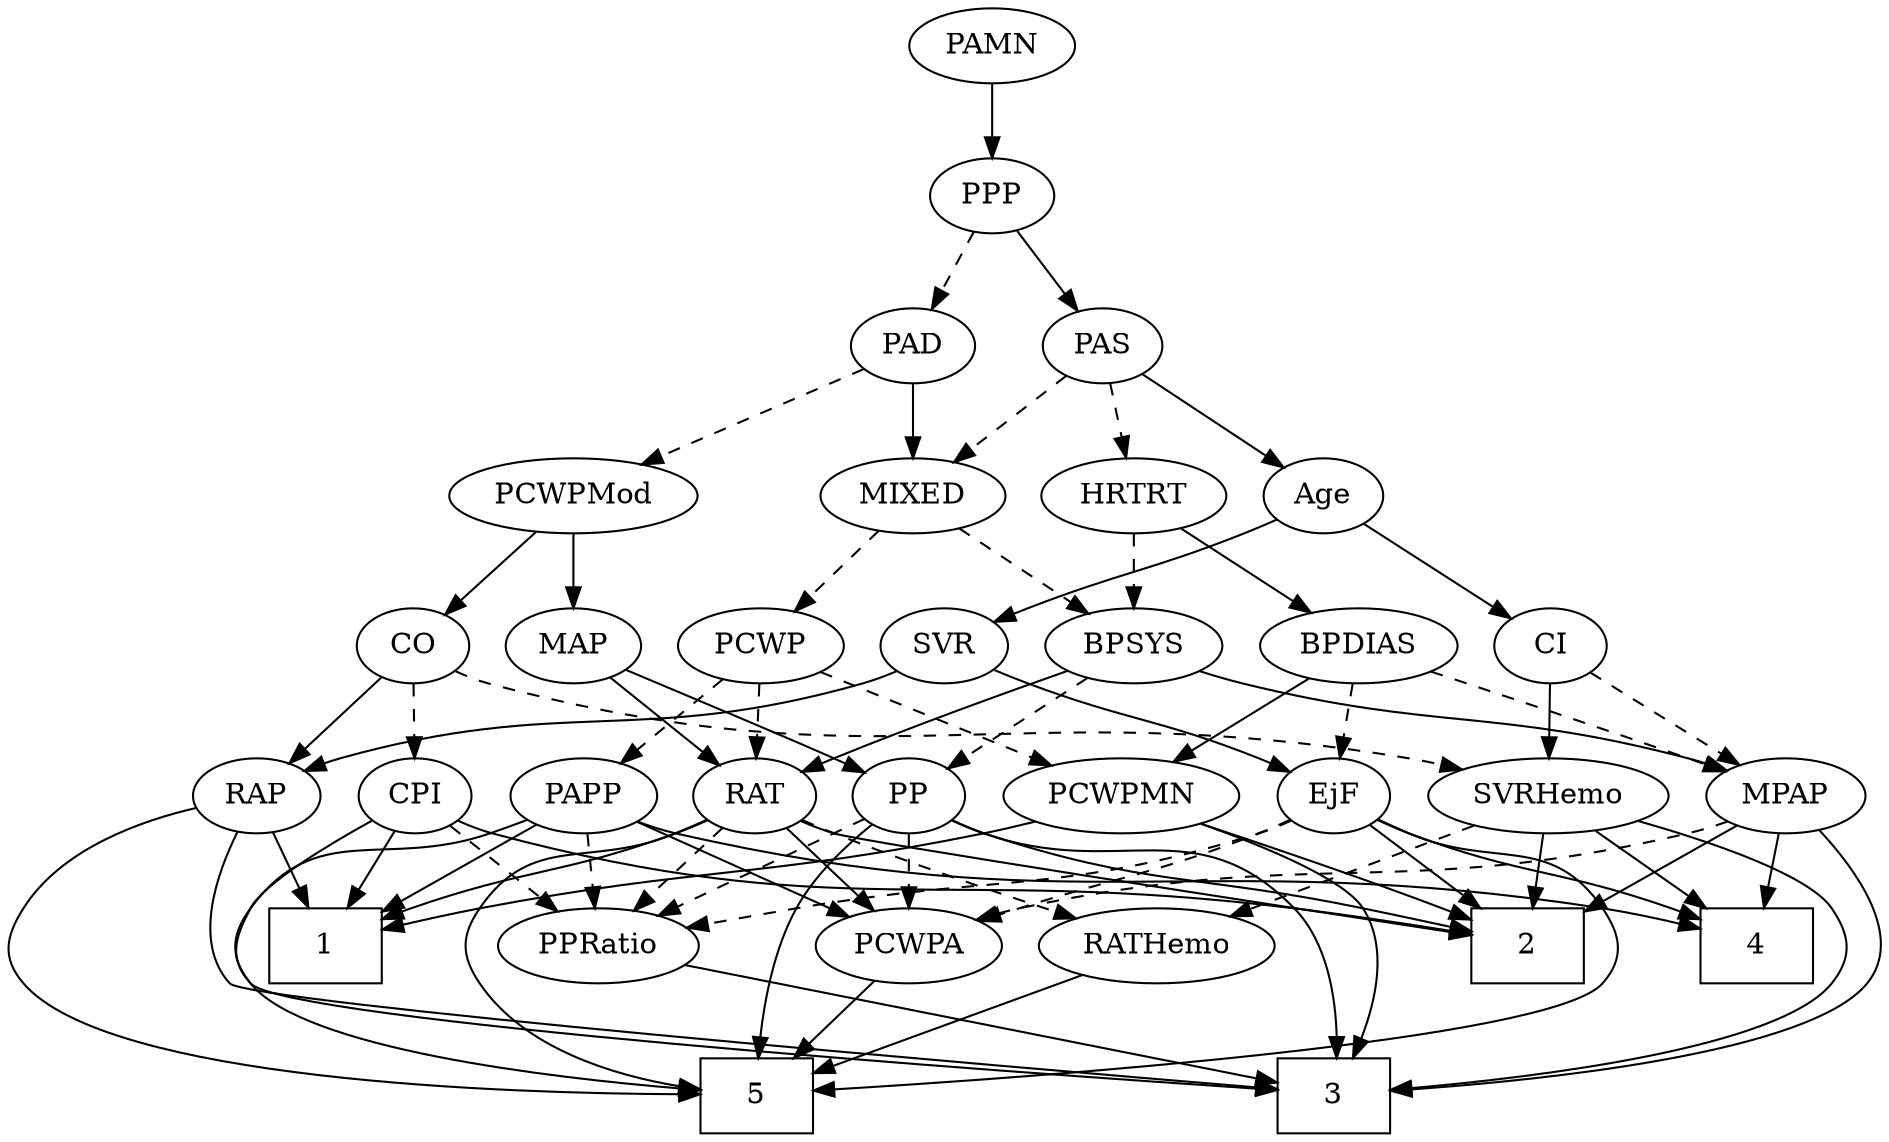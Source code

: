 strict digraph {
	graph [bb="0,0,844.62,540"];
	node [label="\N"];
	1	[height=0.5,
		pos="151.19,90",
		shape=box,
		width=0.75];
	2	[height=0.5,
		pos="377.19,90",
		shape=box,
		width=0.75];
	3	[height=0.5,
		pos="206.19,18",
		shape=box,
		width=0.75];
	4	[height=0.5,
		pos="699.19,90",
		shape=box,
		width=0.75];
	5	[height=0.5,
		pos="606.19,18",
		shape=box,
		width=0.75];
	Age	[height=0.5,
		pos="555.19,306",
		width=0.75];
	SVR	[height=0.5,
		pos="483.19,234",
		width=0.77632];
	Age -> SVR	[pos="e,497.99,249.38 540.62,290.83 530.44,280.94 516.67,267.55 505.16,256.36",
		style=solid];
	CI	[height=0.5,
		pos="556.19,234",
		width=0.75];
	Age -> CI	[pos="e,555.95,252.1 555.44,287.7 555.55,279.98 555.68,270.71 555.8,262.11",
		style=solid];
	EjF	[height=0.5,
		pos="658.19,162",
		width=0.75];
	EjF -> 2	[pos="e,404.23,97.336 637.59,150.26 632.64,147.97 627.3,145.72 622.19,144 548.57,119.25 527.04,124.7 451.19,108 439.14,105.35 426.01,102.36 \
414.2,99.643",
		style=solid];
	EjF -> 4	[pos="e,689.16,108.12 667.7,144.76 672.52,136.53 678.5,126.32 683.95,117.02",
		style=solid];
	EjF -> 5	[pos="e,633.32,21.096 679.22,150.23 684.06,147.99 689.24,145.77 694.19,144 755.89,121.9 796.9,159.69 837.19,108 847.03,95.381 847.16,84.515 \
837.19,72 813.37,42.094 702.4,27.678 643.36,22.022",
		style=solid];
	PCWPA	[height=0.5,
		pos="786.19,90",
		width=1.1555];
	EjF -> PCWPA	[pos="e,761.17,104.68 678.47,149.91 698.26,139.09 728.73,122.42 752.22,109.57",
		style=dashed];
	PPRatio	[height=0.5,
		pos="500.19,90",
		width=1.1013];
	EjF -> PPRatio	[pos="e,528.4,102.96 636.92,150.82 632.09,148.55 626.97,146.17 622.19,144 594.09,131.27 562.09,117.39 537.92,107.03",
		style=dashed];
	RAP	[height=0.5,
		pos="51.19,162",
		width=0.77632];
	RAP -> 1	[pos="e,126.56,108.24 69.531,148.16 83.042,138.7 101.79,125.58 117.92,114.29",
		style=solid];
	RAP -> 3	[pos="e,178.88,22.157 34.975,147.12 15.525,128.79 -12.289,96.013 6.1895,72 25.864,46.432 116.39,30.651 168.66,23.51",
		style=solid];
	RAP -> 5	[pos="e,578.89,19.071 58.038,144.23 67.514,123.39 86.739,88.572 115.19,72 192.2,27.142 467.94,20.189 568.85,19.159",
		style=solid];
	MIXED	[height=0.5,
		pos="470.19,306",
		width=1.1193];
	BPSYS	[height=0.5,
		pos="639.19,234",
		width=1.0471];
	MIXED -> BPSYS	[pos="e,611.5,246.47 498.86,293.13 527.24,281.37 570.83,263.31 601.89,250.45",
		style=dashed];
	PCWP	[height=0.5,
		pos="323.19,234",
		width=0.97491];
	MIXED -> PCWP	[pos="e,348.14,246.88 443.57,292.32 419.4,280.81 383.62,263.78 357.35,251.27",
		style=dashed];
	MPAP	[height=0.5,
		pos="738.19,162",
		width=0.97491];
	MPAP -> 2	[pos="e,404.49,97.813 711.98,149.78 706.2,147.62 700.05,145.55 694.19,144 588.62,116.16 558.48,128.24 451.19,108 439.17,105.73 426.14,\
102.87 414.41,100.15",
		style=solid];
	MPAP -> 3	[pos="e,233.51,20.272 769.22,153.58 792.42,146.22 822.56,132.42 837.19,108 845.41,94.274 848.02,83.778 837.19,72 816.97,50.013 376.18,\
27.154 243.59,20.755",
		style=solid];
	MPAP -> 4	[pos="e,708.91,108.45 728.95,144.41 724.42,136.28 718.86,126.31 713.78,117.18",
		style=solid];
	MPAP -> PCWPA	[pos="e,774.78,107.63 749.32,144.76 755.17,136.23 762.48,125.58 769.03,116.02",
		style=dashed];
	BPSYS -> MPAP	[pos="e,718.38,177.01 659.7,218.5 674.23,208.22 693.9,194.32 709.91,182.99",
		style=solid];
	RAT	[height=0.5,
		pos="432.19,162",
		width=0.75827];
	BPSYS -> RAT	[pos="e,453.27,173.64 610.46,222.28 604.45,220.13 598.13,217.93 592.19,216 537.62,198.23 521.86,200.32 468.19,180 466.35,179.3 464.47,\
178.55 462.59,177.76",
		style=solid];
	PP	[height=0.5,
		pos="586.19,162",
		width=0.75];
	BPSYS -> PP	[pos="e,598.05,178.67 626.9,216.76 620.18,207.89 611.73,196.74 604.28,186.89",
		style=dashed];
	PAD	[height=0.5,
		pos="470.19,378",
		width=0.79437];
	PAD -> MIXED	[pos="e,470.19,324.1 470.19,359.7 470.19,351.98 470.19,342.71 470.19,334.11",
		style=solid];
	PCWPMod	[height=0.5,
		pos="360.19,306",
		width=1.4443];
	PAD -> PCWPMod	[pos="e,384.01,322.16 450.78,364.65 434.7,354.41 411.5,339.66 392.61,327.63",
		style=dashed];
	CO	[height=0.5,
		pos="243.19,234",
		width=0.75];
	CO -> RAP	[pos="e,72.943,173.44 219.02,225.57 188.29,215.94 133.75,198.2 88.19,180 86.319,179.25 84.406,178.46 82.483,177.64",
		style=solid];
	CPI	[height=0.5,
		pos="242.19,162",
		width=0.75];
	CO -> CPI	[pos="e,242.43,180.1 242.94,215.7 242.83,207.98 242.7,198.71 242.58,190.11",
		style=dashed];
	SVRHemo	[height=0.5,
		pos="337.19,162",
		width=1.3902];
	CO -> SVRHemo	[pos="e,316.31,178.55 260.87,219.83 274.15,209.94 292.64,196.18 308.09,184.67",
		style=dashed];
	PAS	[height=0.5,
		pos="549.19,378",
		width=0.75];
	PAS -> Age	[pos="e,553.72,324.1 550.67,359.7 551.33,351.98 552.13,342.71 552.87,334.11",
		style=solid];
	PAS -> MIXED	[pos="e,487.69,322.51 533.58,363.17 522.63,353.47 507.76,340.29 495.18,329.14",
		style=dashed];
	HRTRT	[height=0.5,
		pos="640.19,306",
		width=1.1013];
	PAS -> HRTRT	[pos="e,620.94,321.8 566.31,363.83 579.43,353.74 597.79,339.62 612.92,327.98",
		style=dashed];
	PAMN	[height=0.5,
		pos="507.19,522",
		width=1.011];
	PPP	[height=0.5,
		pos="507.19,450",
		width=0.75];
	PAMN -> PPP	[pos="e,507.19,468.1 507.19,503.7 507.19,495.98 507.19,486.71 507.19,478.11",
		style=solid];
	RATHemo	[height=0.5,
		pos="283.19,90",
		width=1.3721];
	RATHemo -> 5	[pos="e,578.93,23.637 319.57,77.808 326.7,75.762 334.16,73.73 341.19,72 421.75,52.179 517.44,34.454 568.94,25.386",
		style=solid];
	CPI -> 1	[pos="e,173.4,108.08 225.07,147.83 212.85,138.43 196.08,125.53 181.6,114.39",
		style=solid];
	CPI -> 2	[pos="e,350.07,105.06 262.99,150.22 283.71,139.47 315.96,122.75 340.91,109.81",
		style=solid];
	CPI -> 3	[pos="e,178.9,26.659 220.97,150.7 216.14,148.44 211.01,146.09 206.19,144 166.28,126.7 139.64,143.97 115.19,108 106.19,94.768 107.22,85.872 \
115.19,72 126.86,51.704 149.62,38.451 169.46,30.274",
		style=solid];
	CPI -> PPRatio	[pos="e,465.11,98.446 262.82,150.36 267.77,148.06 273.1,145.79 278.19,144 310.48,132.66 400.28,112.49 455.27,100.57",
		style=dashed];
	RAT -> 1	[pos="e,178.23,97.336 411.21,150.09 406.36,147.85 401.17,145.67 396.19,144 322.57,119.25 301.04,124.7 225.19,108 213.14,105.35 200.01,\
102.36 188.2,99.643",
		style=solid];
	RAT -> 2	[pos="e,390.65,108.13 420.26,145.81 413.44,137.14 404.73,126.05 396.93,116.12",
		style=solid];
	RAT -> 5	[pos="e,579.08,20.409 431.14,143.72 430.89,123.98 433.57,91.853 451.19,72 481.17,38.216 533.61,25.952 569.1,21.509",
		style=solid];
	RAT -> RATHemo	[pos="e,312.47,104.71 410.49,150.74 405.78,148.52 400.82,146.18 396.19,144 371.43,132.35 343.59,119.29 321.74,109.05",
		style=dashed];
	RAT -> PCWPA	[pos="e,755.44,102.28 452.7,149.99 457.66,147.7 463.02,145.53 468.19,144 583.01,110.04 618.54,135.05 735.19,108 738.61,107.21 742.13,106.28 \
745.64,105.27",
		style=solid];
	RAT -> PPRatio	[pos="e,484.7,106.95 446.28,146.5 455.29,137.22 467.19,124.97 477.52,114.34",
		style=dashed];
	SVR -> EjF	[pos="e,637.03,173.43 504.96,222.6 509.93,220.34 515.21,218.02 520.19,216 564.74,197.95 577.73,198.29 622.19,180 624.01,179.25 625.87,\
178.46 627.74,177.64",
		style=solid];
	SVR -> RAP	[pos="e,72.261,174.13 462.33,221.69 457.48,219.47 452.25,217.4 447.19,216 292.67,173.14 242.93,222.05 88.19,180 86.028,179.41 83.834,178.71 \
81.65,177.93",
		style=solid];
	PCWPMod -> CO	[pos="e,262.56,246.59 335.38,290.15 316.61,278.93 290.84,263.51 271.31,251.83",
		style=solid];
	MAP	[height=0.5,
		pos="407.19,234",
		width=0.84854];
	PCWPMod -> MAP	[pos="e,396.45,250.99 371.33,288.41 377.15,279.74 384.38,268.97 390.82,259.38",
		style=solid];
	PCWPA -> 5	[pos="e,633.46,29.607 756.06,77.284 724.91,65.169 676.24,46.242 642.87,33.264",
		style=solid];
	PCWPMN	[height=0.5,
		pos="147.19,162",
		width=1.3902];
	PCWPMN -> 1	[pos="e,150.21,108.1 148.18,143.7 148.62,135.98 149.15,126.71 149.64,118.11",
		style=solid];
	PCWPMN -> 2	[pos="e,349.89,104.52 184.93,150.01 191.99,147.98 199.31,145.91 206.19,144 263.11,128.21 281.13,129.2 340.42,107.97",
		style=solid];
	PCWPMN -> 3	[pos="e,178.85,24.974 130.14,145.06 112.8,126.85 90.428,96.417 105.19,72 119.02,49.119 146.36,35.631 169.11,27.992",
		style=solid];
	SVRHemo -> 2	[pos="e,367.32,108.28 346.87,144.05 351.47,136.01 357.07,126.2 362.2,117.23",
		style=solid];
	SVRHemo -> 3	[pos="e,205.54,36.29 303.2,148.76 274.16,137.64 235.5,121.03 225.19,108 211.44,90.625 207.05,65.574 205.9,46.474",
		style=solid];
	SVRHemo -> 4	[pos="e,671.83,94.779 374.17,149.69 381.43,147.65 389.02,145.65 396.19,144 490.98,122.12 604.29,104.54 661.77,96.223",
		style=solid];
	SVRHemo -> RATHemo	[pos="e,295.89,107.47 324.39,144.41 317.73,135.78 309.47,125.06 302.09,115.5",
		style=dashed];
	BPDIAS	[height=0.5,
		pos="737.19,234",
		width=1.1735];
	BPDIAS -> EjF	[pos="e,673.8,176.83 719.66,217.46 708.4,207.49 693.64,194.41 681.41,183.58",
		style=dashed];
	BPDIAS -> MPAP	[pos="e,737.95,180.1 737.44,215.7 737.55,207.98 737.68,198.71 737.8,190.11",
		style=dashed];
	BPDIAS -> PCWPMN	[pos="e,183.11,174.62 706.78,221.5 700.08,219.36 692.96,217.36 686.19,216 476.45,173.85 416.75,217.82 206.19,180 201.82,179.22 197.32,\
178.24 192.83,177.15",
		style=solid];
	MAP -> RAT	[pos="e,426.19,179.79 413.24,216.05 416.1,208.06 419.57,198.33 422.76,189.4",
		style=solid];
	MAP -> PP	[pos="e,565.04,173.45 430.99,222.27 435.98,220.12 441.24,217.93 446.19,216 491.75,198.21 504.9,198.47 550.19,180 552.01,179.26 553.88,\
178.47 555.75,177.65",
		style=solid];
	PP -> 2	[pos="e,404.27,97.996 565.09,150.42 560.25,148.16 555.09,145.9 550.19,144 504.19,126.2 449.55,110.3 414.16,100.66",
		style=solid];
	PP -> 3	[pos="e,233.42,19.842 584.11,143.92 580.65,123.44 571.71,89.658 549.19,72 502.26,35.199 322.84,23.622 243.87,20.263",
		style=solid];
	PP -> 5	[pos="e,613.23,36.017 599.19,145.94 606.95,135.92 616.07,122.06 620.19,108 626.21,87.453 621.79,63.431 616.37,45.526",
		style=solid];
	PP -> PCWPA	[pos="e,754.38,101.68 607.3,150.46 612.14,148.2 617.3,145.92 622.19,144 671.24,124.7 685.08,124.33 735.19,108 738.3,106.99 741.51,105.93 \
744.73,104.87",
		style=dashed];
	PP -> PPRatio	[pos="e,518.81,106.16 569.61,147.5 557.45,137.61 540.69,123.96 526.68,112.56",
		style=dashed];
	PPP -> PAD	[pos="e,478.98,395.63 498.61,432.76 494.19,424.4 488.7,414.02 483.72,404.61",
		style=dashed];
	PPP -> PAS	[pos="e,539.41,395.31 516.72,433.12 521.86,424.56 528.31,413.8 534.11,404.13",
		style=solid];
	PPRatio -> 3	[pos="e,233.34,25.463 465.89,80.833 410.16,67.564 300.43,41.437 243.08,27.783",
		style=solid];
	PCWP -> RAT	[pos="e,413.06,175.28 344.21,219.5 361.4,208.46 385.86,192.75 404.63,180.7",
		style=dashed];
	PCWP -> PCWPMN	[pos="e,179.41,175.82 296.08,222.22 267.46,210.84 222.01,192.76 188.85,179.57",
		style=dashed];
	PAPP	[height=0.5,
		pos="509.19,162",
		width=0.88464];
	PCWP -> PAPP	[pos="e,484.55,173.45 350.14,222.46 355.76,220.3 361.66,218.05 367.19,216 411.86,199.41 423.72,197.13 468.19,180 470.43,179.14 472.74,\
178.23 475.06,177.3",
		style=dashed];
	CI -> MPAP	[pos="e,711.24,173.55 577.35,222.57 582.19,220.31 587.33,218 592.19,216 636.65,197.71 649.1,196.66 694.19,180 696.7,179.07 699.28,178.11 \
701.88,177.13",
		style=dashed];
	CI -> SVRHemo	[pos="e,375.1,173.94 535.11,222.36 530.27,220.11 525.1,217.86 520.19,216 518.55,215.38 438.46,192.23 384.79,176.74",
		style=solid];
	PAPP -> 1	[pos="e,178.49,97.813 485.26,149.92 479.74,147.7 473.83,145.56 468.19,144 362.97,114.87 332.48,128.24 225.19,108 213.17,105.73 200.14,\
102.87 188.41,100.15",
		style=solid];
	PAPP -> 4	[pos="e,672.12,100.16 533.82,150.55 539.2,148.33 544.87,146.05 550.19,144 588.17,129.38 632.13,113.92 662.41,103.5",
		style=solid];
	PAPP -> 5	[pos="e,595.65,36.319 521.77,145 529.82,134.61 540.36,120.68 549.19,108 563.65,87.225 579.08,62.995 590.23,45.068",
		style=solid];
	PAPP -> PCWPA	[pos="e,755.1,102.08 533.18,150.11 538.69,147.87 544.58,145.69 550.19,144 630.39,119.84 654.18,129.29 735.19,108 738.54,107.12 741.99,\
106.14 745.45,105.1",
		style=solid];
	PAPP -> PPRatio	[pos="e,502.39,108.1 506.96,143.7 505.97,135.98 504.78,126.71 503.68,118.11",
		style=dashed];
	HRTRT -> BPSYS	[pos="e,639.43,252.1 639.94,287.7 639.83,279.98 639.7,270.71 639.58,262.11",
		style=dashed];
	HRTRT -> BPDIAS	[pos="e,716.65,249.82 660.76,290.15 674.65,280.13 693.17,266.76 708.51,255.7",
		style=solid];
}
